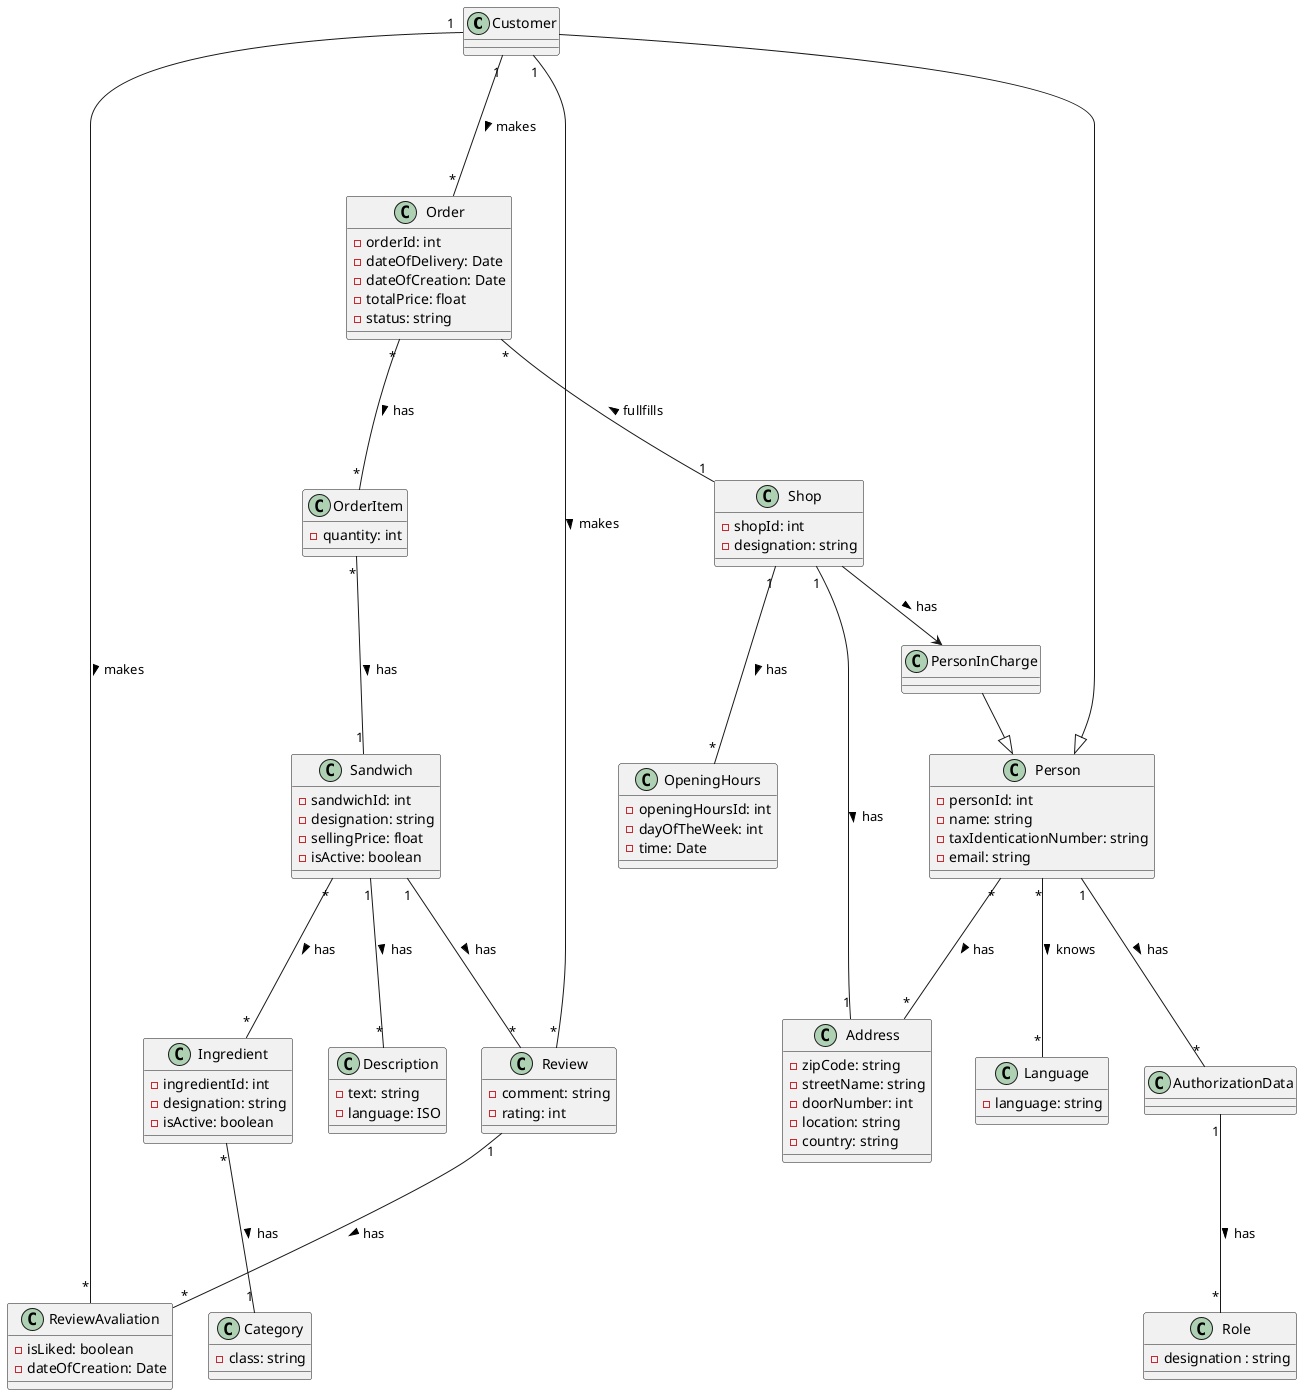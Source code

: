 @startuml Domain Model
  class Customer {
  }

  class PersonInCharge{
  }

  class Person{
    - personId: int
    - name: string
    - taxIdenticationNumber: string
    - email: string

  }

  class Address{
    - zipCode: string
    - streetName: string
    - doorNumber: int
    - location: string
    - country: string

  }

  class AuthorizationData{

  }

  class Role{
    - designation : string
  }
  class Sandwich {
    - sandwichId: int
    - designation: string
    - sellingPrice: float
    - isActive: boolean
  }

  class Description{
    - text: string
    - language: ISO
  }

  class Ingredient {
    - ingredientId: int
    - designation: string
    - isActive: boolean
  }
  class Category{
    - class: string
  }

  class Review{
    - comment: string
    - rating: int
  }

  class Shop{
    - shopId: int
    - designation: string
  }

  class OpeningHours{
    - openingHoursId: int
    - dayOfTheWeek: int
    - time: Date
  }

  class Order{
    - orderId: int
    - dateOfDelivery: Date
    - dateOfCreation: Date
    - totalPrice: float
    - status: string
  }

  class OrderItem{
    - quantity: int
  }

  class ReviewAvaliation{
    - isLiked: boolean
    - dateOfCreation: Date
  }

  class Language{
    - language: string
  }


  Person "1" --- "*" AuthorizationData: has >
  Person "*" --- "*" Language: knows >
  AuthorizationData "1" --- "*" Role: has >
  Sandwich "*" --- "*" Ingredient: has >
  Sandwich "1" --- "*" Description: has >
  Shop "1" --- "*" OpeningHours: has >
  Shop --> PersonInCharge: has >
  Order "*" --- "*" OrderItem: has >
  Customer "1" --- "*" Order: makes >
  Customer "1" --- "*" Review: makes >
  Sandwich "1" --- "*" Review: has >
  Review "1" --- "*" ReviewAvaliation: has >
  Customer "1" --- "*" ReviewAvaliation: makes >
  Order "*" --- "1" Shop: fullfills <
  Ingredient "*" --- "1" Category: has >
  Shop "1" --- "1" Address: has >
  OrderItem "*" --- "1" Sandwich: has >
  Customer --|> Person
  PersonInCharge --|> Person
  Person "*" --- "*" Address: has >

@enduml